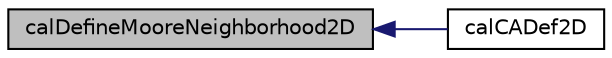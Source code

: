 digraph "calDefineMooreNeighborhood2D"
{
  edge [fontname="Helvetica",fontsize="10",labelfontname="Helvetica",labelfontsize="10"];
  node [fontname="Helvetica",fontsize="10",shape=record];
  rankdir="LR";
  Node1 [label="calDefineMooreNeighborhood2D",height=0.2,width=0.4,color="black", fillcolor="grey75", style="filled" fontcolor="black"];
  Node1 -> Node2 [dir="back",color="midnightblue",fontsize="10",style="solid",fontname="Helvetica"];
  Node2 [label="calCADef2D",height=0.2,width=0.4,color="black", fillcolor="white", style="filled",URL="$cal2_d_8h.html#aabc70688450ef360ca455e6b8328c56c",tooltip="Creates an object of type CALModel2D, sets its records and returns it as a pointer; it defines the ce..."];
}
